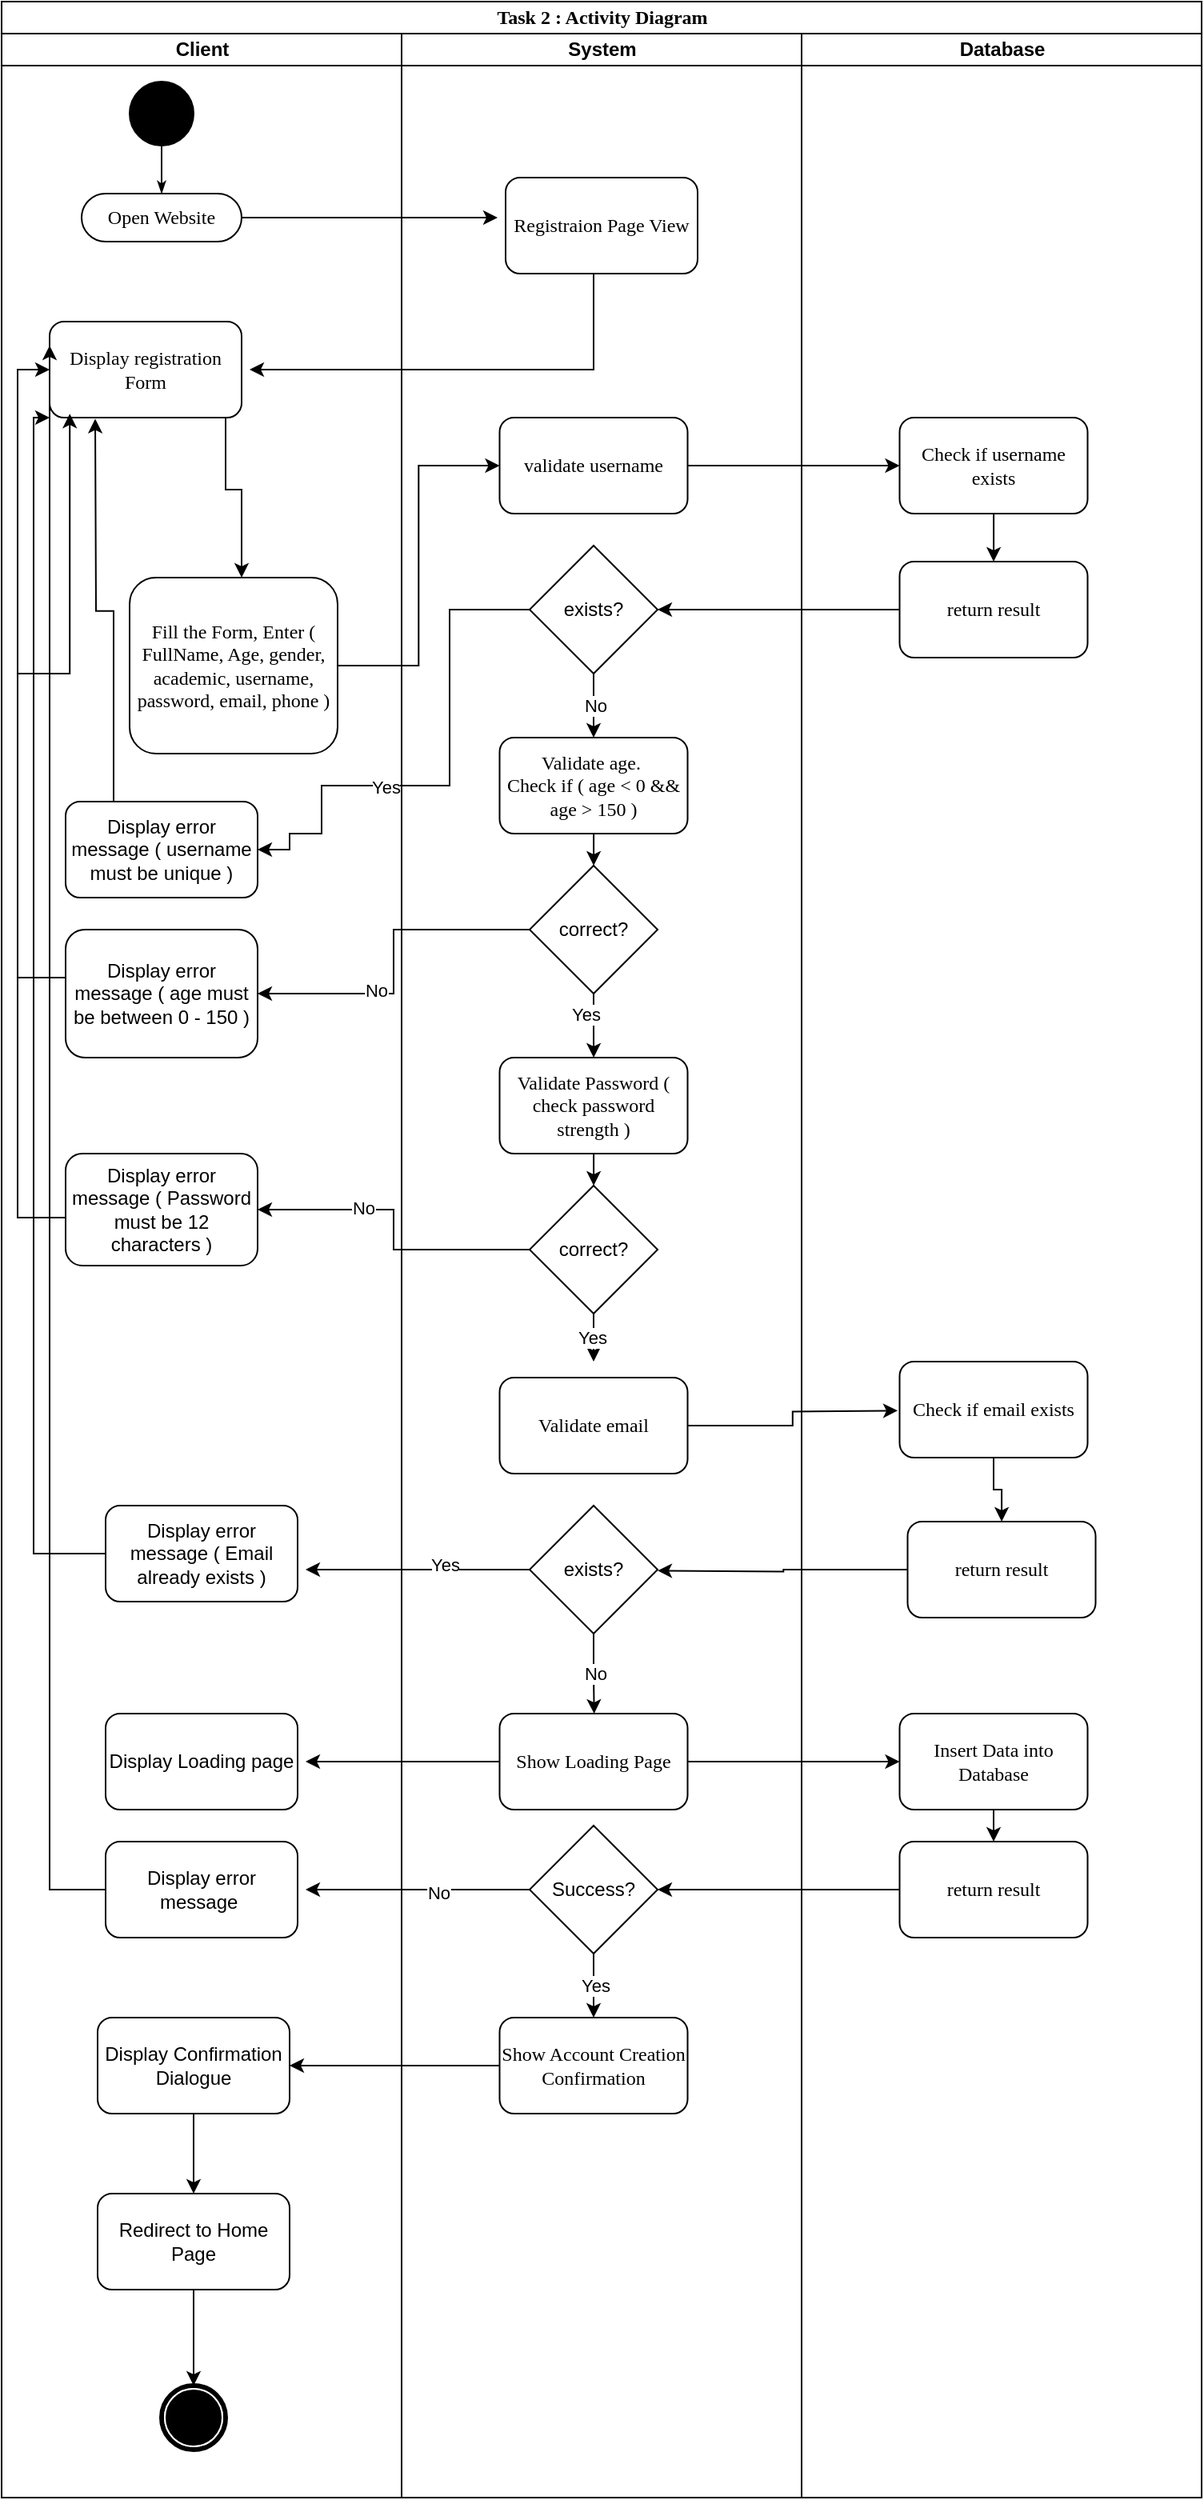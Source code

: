 <mxfile version="24.7.7">
  <diagram name="Page-1" id="0783ab3e-0a74-02c8-0abd-f7b4e66b4bec">
    <mxGraphModel dx="1444" dy="1140" grid="1" gridSize="10" guides="1" tooltips="1" connect="1" arrows="1" fold="1" page="1" pageScale="1" pageWidth="850" pageHeight="1100" background="none" math="0" shadow="0">
      <root>
        <mxCell id="0" />
        <mxCell id="1" parent="0" />
        <mxCell id="1c1d494c118603dd-1" value="Task 2 : Activity Diagram" style="swimlane;html=1;childLayout=stackLayout;startSize=20;rounded=0;shadow=0;comic=0;labelBackgroundColor=none;strokeWidth=1;fontFamily=Verdana;fontSize=12;align=center;" parent="1" vertex="1">
          <mxGeometry x="40" y="170" width="750" height="1560" as="geometry" />
        </mxCell>
        <mxCell id="uoBKEmt0VmtqSTgPxaB2-60" style="edgeStyle=orthogonalEdgeStyle;rounded=0;orthogonalLoop=1;jettySize=auto;html=1;entryX=1;entryY=0.5;entryDx=0;entryDy=0;exitX=0.5;exitY=1;exitDx=0;exitDy=0;" edge="1" parent="1c1d494c118603dd-1" source="uoBKEmt0VmtqSTgPxaB2-78">
          <mxGeometry relative="1" as="geometry">
            <mxPoint x="370" y="180" as="sourcePoint" />
            <mxPoint x="155" y="230" as="targetPoint" />
            <Array as="points">
              <mxPoint x="370" y="170" />
              <mxPoint x="370" y="230" />
            </Array>
          </mxGeometry>
        </mxCell>
        <mxCell id="uoBKEmt0VmtqSTgPxaB2-97" style="edgeStyle=orthogonalEdgeStyle;rounded=0;orthogonalLoop=1;jettySize=auto;html=1;entryX=1;entryY=0.5;entryDx=0;entryDy=0;" edge="1" parent="1c1d494c118603dd-1" source="uoBKEmt0VmtqSTgPxaB2-90" target="uoBKEmt0VmtqSTgPxaB2-93">
          <mxGeometry relative="1" as="geometry" />
        </mxCell>
        <mxCell id="uoBKEmt0VmtqSTgPxaB2-98" value="No" style="edgeLabel;html=1;align=center;verticalAlign=middle;resizable=0;points=[];" vertex="1" connectable="0" parent="uoBKEmt0VmtqSTgPxaB2-97">
          <mxGeometry x="0.33" y="-1" relative="1" as="geometry">
            <mxPoint as="offset" />
          </mxGeometry>
        </mxCell>
        <mxCell id="uoBKEmt0VmtqSTgPxaB2-116" style="edgeStyle=orthogonalEdgeStyle;rounded=0;orthogonalLoop=1;jettySize=auto;html=1;entryX=0;entryY=0.5;entryDx=0;entryDy=0;" edge="1" parent="1c1d494c118603dd-1" source="uoBKEmt0VmtqSTgPxaB2-113" target="uoBKEmt0VmtqSTgPxaB2-115">
          <mxGeometry relative="1" as="geometry" />
        </mxCell>
        <mxCell id="uoBKEmt0VmtqSTgPxaB2-135" style="edgeStyle=orthogonalEdgeStyle;rounded=0;orthogonalLoop=1;jettySize=auto;html=1;entryX=0;entryY=0.5;entryDx=0;entryDy=0;" edge="1" parent="1c1d494c118603dd-1" source="uoBKEmt0VmtqSTgPxaB2-74" target="uoBKEmt0VmtqSTgPxaB2-75">
          <mxGeometry relative="1" as="geometry" />
        </mxCell>
        <mxCell id="uoBKEmt0VmtqSTgPxaB2-136" style="edgeStyle=orthogonalEdgeStyle;rounded=0;orthogonalLoop=1;jettySize=auto;html=1;entryX=0;entryY=0.5;entryDx=0;entryDy=0;" edge="1" parent="1c1d494c118603dd-1" source="uoBKEmt0VmtqSTgPxaB2-75" target="uoBKEmt0VmtqSTgPxaB2-81">
          <mxGeometry relative="1" as="geometry" />
        </mxCell>
        <mxCell id="uoBKEmt0VmtqSTgPxaB2-138" style="edgeStyle=orthogonalEdgeStyle;rounded=0;orthogonalLoop=1;jettySize=auto;html=1;entryX=1;entryY=0.5;entryDx=0;entryDy=0;" edge="1" parent="1c1d494c118603dd-1" source="uoBKEmt0VmtqSTgPxaB2-83" target="uoBKEmt0VmtqSTgPxaB2-68">
          <mxGeometry relative="1" as="geometry" />
        </mxCell>
        <mxCell id="1c1d494c118603dd-2" value="Client" style="swimlane;html=1;startSize=20;" parent="1c1d494c118603dd-1" vertex="1">
          <mxGeometry y="20" width="250" height="1540" as="geometry" />
        </mxCell>
        <mxCell id="60571a20871a0731-4" value="" style="ellipse;whiteSpace=wrap;html=1;rounded=0;shadow=0;comic=0;labelBackgroundColor=none;strokeWidth=1;fillColor=#000000;fontFamily=Verdana;fontSize=12;align=center;" parent="1c1d494c118603dd-2" vertex="1">
          <mxGeometry x="80" y="30" width="40" height="40" as="geometry" />
        </mxCell>
        <mxCell id="uoBKEmt0VmtqSTgPxaB2-58" style="edgeStyle=orthogonalEdgeStyle;rounded=0;orthogonalLoop=1;jettySize=auto;html=1;" edge="1" parent="1c1d494c118603dd-2" source="60571a20871a0731-8">
          <mxGeometry relative="1" as="geometry">
            <mxPoint x="310" y="115" as="targetPoint" />
          </mxGeometry>
        </mxCell>
        <mxCell id="60571a20871a0731-8" value="Open Website" style="rounded=1;whiteSpace=wrap;html=1;shadow=0;comic=0;labelBackgroundColor=none;strokeWidth=1;fontFamily=Verdana;fontSize=12;align=center;arcSize=50;" parent="1c1d494c118603dd-2" vertex="1">
          <mxGeometry x="50" y="100" width="100" height="30" as="geometry" />
        </mxCell>
        <mxCell id="1c1d494c118603dd-27" style="edgeStyle=orthogonalEdgeStyle;rounded=0;html=1;labelBackgroundColor=none;startArrow=none;startFill=0;startSize=5;endArrow=classicThin;endFill=1;endSize=5;jettySize=auto;orthogonalLoop=1;strokeWidth=1;fontFamily=Verdana;fontSize=12" parent="1c1d494c118603dd-2" source="60571a20871a0731-4" target="60571a20871a0731-8" edge="1">
          <mxGeometry relative="1" as="geometry" />
        </mxCell>
        <mxCell id="uoBKEmt0VmtqSTgPxaB2-61" style="edgeStyle=orthogonalEdgeStyle;rounded=0;orthogonalLoop=1;jettySize=auto;html=1;exitX=0.843;exitY=0.994;exitDx=0;exitDy=0;exitPerimeter=0;" edge="1" parent="1c1d494c118603dd-2">
          <mxGeometry relative="1" as="geometry">
            <mxPoint x="138.515" y="239.64" as="sourcePoint" />
            <mxPoint x="150" y="340" as="targetPoint" />
            <Array as="points">
              <mxPoint x="140" y="240" />
              <mxPoint x="140" y="285" />
              <mxPoint x="150" y="285" />
            </Array>
          </mxGeometry>
        </mxCell>
        <mxCell id="uoBKEmt0VmtqSTgPxaB2-72" value="Display error message ( username must be unique )" style="rounded=1;whiteSpace=wrap;html=1;" vertex="1" parent="1c1d494c118603dd-2">
          <mxGeometry x="40" y="480" width="120" height="60" as="geometry" />
        </mxCell>
        <mxCell id="uoBKEmt0VmtqSTgPxaB2-73" style="edgeStyle=orthogonalEdgeStyle;rounded=0;orthogonalLoop=1;jettySize=auto;html=1;exitX=0.25;exitY=0;exitDx=0;exitDy=0;entryX=0.081;entryY=1.013;entryDx=0;entryDy=0;entryPerimeter=0;" edge="1" parent="1c1d494c118603dd-2" source="uoBKEmt0VmtqSTgPxaB2-72">
          <mxGeometry relative="1" as="geometry">
            <mxPoint x="58.505" y="240.78" as="targetPoint" />
          </mxGeometry>
        </mxCell>
        <mxCell id="uoBKEmt0VmtqSTgPxaB2-74" value="&lt;span style=&quot;font-family: Verdana;&quot;&gt;Fill the Form, Enter ( FullName, Age, gender, academic, username, password, email, phone )&lt;/span&gt;" style="rounded=1;whiteSpace=wrap;html=1;" vertex="1" parent="1c1d494c118603dd-2">
          <mxGeometry x="80" y="340" width="130" height="110" as="geometry" />
        </mxCell>
        <mxCell id="uoBKEmt0VmtqSTgPxaB2-79" value="&lt;span style=&quot;font-family: Verdana;&quot;&gt;Display registration Form&lt;/span&gt;" style="rounded=1;whiteSpace=wrap;html=1;" vertex="1" parent="1c1d494c118603dd-2">
          <mxGeometry x="30" y="180" width="120" height="60" as="geometry" />
        </mxCell>
        <mxCell id="60571a20871a0731-5" value="" style="shape=mxgraph.bpmn.shape;html=1;verticalLabelPosition=bottom;labelBackgroundColor=#ffffff;verticalAlign=top;perimeter=ellipsePerimeter;outline=end;symbol=terminate;rounded=0;shadow=0;comic=0;strokeWidth=1;fontFamily=Verdana;fontSize=12;align=center;" parent="1c1d494c118603dd-2" vertex="1">
          <mxGeometry x="100" y="1470" width="40" height="40" as="geometry" />
        </mxCell>
        <mxCell id="uoBKEmt0VmtqSTgPxaB2-94" style="edgeStyle=orthogonalEdgeStyle;rounded=0;orthogonalLoop=1;jettySize=auto;html=1;entryX=0;entryY=0.5;entryDx=0;entryDy=0;exitX=0;exitY=0.5;exitDx=0;exitDy=0;" edge="1" parent="1c1d494c118603dd-2" source="uoBKEmt0VmtqSTgPxaB2-93" target="uoBKEmt0VmtqSTgPxaB2-79">
          <mxGeometry relative="1" as="geometry">
            <mxPoint x="30" y="370" as="targetPoint" />
            <Array as="points">
              <mxPoint x="40" y="740" />
              <mxPoint x="10" y="740" />
              <mxPoint x="10" y="210" />
            </Array>
          </mxGeometry>
        </mxCell>
        <mxCell id="uoBKEmt0VmtqSTgPxaB2-93" value="Display error message ( Password must be 12 characters )" style="rounded=1;whiteSpace=wrap;html=1;" vertex="1" parent="1c1d494c118603dd-2">
          <mxGeometry x="40" y="700" width="120" height="70" as="geometry" />
        </mxCell>
        <mxCell id="uoBKEmt0VmtqSTgPxaB2-109" style="edgeStyle=orthogonalEdgeStyle;rounded=0;orthogonalLoop=1;jettySize=auto;html=1;entryX=0;entryY=1;entryDx=0;entryDy=0;" edge="1" parent="1c1d494c118603dd-2" source="uoBKEmt0VmtqSTgPxaB2-107" target="uoBKEmt0VmtqSTgPxaB2-79">
          <mxGeometry relative="1" as="geometry">
            <mxPoint x="20" y="530" as="targetPoint" />
            <Array as="points">
              <mxPoint x="20" y="950" />
              <mxPoint x="20" y="240" />
            </Array>
          </mxGeometry>
        </mxCell>
        <mxCell id="uoBKEmt0VmtqSTgPxaB2-107" value="Display error message ( Email already exists )" style="rounded=1;whiteSpace=wrap;html=1;" vertex="1" parent="1c1d494c118603dd-2">
          <mxGeometry x="65" y="920" width="120" height="60" as="geometry" />
        </mxCell>
        <mxCell id="uoBKEmt0VmtqSTgPxaB2-125" style="edgeStyle=orthogonalEdgeStyle;rounded=0;orthogonalLoop=1;jettySize=auto;html=1;entryX=0;entryY=0.25;entryDx=0;entryDy=0;" edge="1" parent="1c1d494c118603dd-2" source="uoBKEmt0VmtqSTgPxaB2-124" target="uoBKEmt0VmtqSTgPxaB2-79">
          <mxGeometry relative="1" as="geometry">
            <mxPoint x="30" y="620" as="targetPoint" />
            <Array as="points">
              <mxPoint x="30" y="1160" />
            </Array>
          </mxGeometry>
        </mxCell>
        <mxCell id="uoBKEmt0VmtqSTgPxaB2-124" value="Display error message&amp;nbsp;" style="rounded=1;whiteSpace=wrap;html=1;" vertex="1" parent="1c1d494c118603dd-2">
          <mxGeometry x="65" y="1130" width="120" height="60" as="geometry" />
        </mxCell>
        <mxCell id="uoBKEmt0VmtqSTgPxaB2-133" style="edgeStyle=orthogonalEdgeStyle;rounded=0;orthogonalLoop=1;jettySize=auto;html=1;exitX=0.5;exitY=1;exitDx=0;exitDy=0;entryX=0.5;entryY=0;entryDx=0;entryDy=0;" edge="1" parent="1c1d494c118603dd-2" source="uoBKEmt0VmtqSTgPxaB2-129" target="uoBKEmt0VmtqSTgPxaB2-130">
          <mxGeometry relative="1" as="geometry" />
        </mxCell>
        <mxCell id="uoBKEmt0VmtqSTgPxaB2-129" value="Display Confirmation Dialogue" style="rounded=1;whiteSpace=wrap;html=1;" vertex="1" parent="1c1d494c118603dd-2">
          <mxGeometry x="60" y="1240" width="120" height="60" as="geometry" />
        </mxCell>
        <mxCell id="uoBKEmt0VmtqSTgPxaB2-134" style="edgeStyle=orthogonalEdgeStyle;rounded=0;orthogonalLoop=1;jettySize=auto;html=1;exitX=0.5;exitY=1;exitDx=0;exitDy=0;entryX=0.5;entryY=0;entryDx=0;entryDy=0;" edge="1" parent="1c1d494c118603dd-2" source="uoBKEmt0VmtqSTgPxaB2-130" target="60571a20871a0731-5">
          <mxGeometry relative="1" as="geometry" />
        </mxCell>
        <mxCell id="uoBKEmt0VmtqSTgPxaB2-130" value="Redirect to Home Page" style="rounded=1;whiteSpace=wrap;html=1;" vertex="1" parent="1c1d494c118603dd-2">
          <mxGeometry x="60" y="1350" width="120" height="60" as="geometry" />
        </mxCell>
        <mxCell id="uoBKEmt0VmtqSTgPxaB2-173" value="Display error message ( age must be between 0 - 150 )" style="rounded=1;whiteSpace=wrap;html=1;" vertex="1" parent="1c1d494c118603dd-2">
          <mxGeometry x="40" y="560" width="120" height="80" as="geometry" />
        </mxCell>
        <mxCell id="uoBKEmt0VmtqSTgPxaB2-175" style="edgeStyle=orthogonalEdgeStyle;rounded=0;orthogonalLoop=1;jettySize=auto;html=1;entryX=0.105;entryY=0.96;entryDx=0;entryDy=0;entryPerimeter=0;" edge="1" parent="1c1d494c118603dd-2" source="uoBKEmt0VmtqSTgPxaB2-173" target="uoBKEmt0VmtqSTgPxaB2-79">
          <mxGeometry relative="1" as="geometry">
            <Array as="points">
              <mxPoint x="10" y="590" />
              <mxPoint x="10" y="400" />
              <mxPoint x="43" y="400" />
            </Array>
          </mxGeometry>
        </mxCell>
        <mxCell id="uoBKEmt0VmtqSTgPxaB2-183" value="Display Loading page" style="rounded=1;whiteSpace=wrap;html=1;" vertex="1" parent="1c1d494c118603dd-2">
          <mxGeometry x="65" y="1050" width="120" height="60" as="geometry" />
        </mxCell>
        <mxCell id="1c1d494c118603dd-4" value="System" style="swimlane;html=1;startSize=20;" parent="1c1d494c118603dd-1" vertex="1">
          <mxGeometry x="250" y="20" width="250" height="1540" as="geometry" />
        </mxCell>
        <mxCell id="1c1d494c118603dd-37" style="edgeStyle=none;rounded=0;html=1;labelBackgroundColor=none;startArrow=none;startFill=0;startSize=5;endArrow=classicThin;endFill=1;endSize=5;jettySize=auto;orthogonalLoop=1;strokeWidth=1;fontFamily=Verdana;fontSize=12" parent="1c1d494c118603dd-4" target="1c1d494c118603dd-8" edge="1">
          <mxGeometry relative="1" as="geometry">
            <mxPoint x="70.565" y="298" as="sourcePoint" />
          </mxGeometry>
        </mxCell>
        <mxCell id="1c1d494c118603dd-44" style="edgeStyle=none;rounded=0;html=1;labelBackgroundColor=none;startArrow=none;startFill=0;startSize=5;endArrow=classicThin;endFill=1;endSize=5;jettySize=auto;orthogonalLoop=1;strokeWidth=1;fontFamily=Verdana;fontSize=12" parent="1c1d494c118603dd-4" target="1c1d494c118603dd-19" edge="1">
          <mxGeometry relative="1" as="geometry">
            <mxPoint x="120" y="700" as="sourcePoint" />
          </mxGeometry>
        </mxCell>
        <mxCell id="1c1d494c118603dd-49" style="edgeStyle=none;rounded=0;html=1;dashed=1;labelBackgroundColor=none;startArrow=none;startFill=0;startSize=5;endArrow=oval;endFill=0;endSize=5;jettySize=auto;orthogonalLoop=1;strokeWidth=1;fontFamily=Verdana;fontSize=12" parent="1c1d494c118603dd-4" source="1c1d494c118603dd-20" edge="1">
          <mxGeometry relative="1" as="geometry">
            <mxPoint x="85" y="281.814" as="targetPoint" />
          </mxGeometry>
        </mxCell>
        <mxCell id="1c1d494c118603dd-57" style="edgeStyle=none;rounded=0;html=1;dashed=1;labelBackgroundColor=none;startArrow=none;startFill=0;startSize=5;endArrow=oval;endFill=0;endSize=5;jettySize=auto;orthogonalLoop=1;strokeWidth=1;fontFamily=Verdana;fontSize=12" parent="1c1d494c118603dd-4" source="1c1d494c118603dd-25" edge="1">
          <mxGeometry relative="1" as="geometry">
            <mxPoint x="35" y="623.028" as="targetPoint" />
          </mxGeometry>
        </mxCell>
        <mxCell id="1c1d494c118603dd-58" style="edgeStyle=none;rounded=0;html=1;dashed=1;labelBackgroundColor=none;startArrow=none;startFill=0;startSize=5;endArrow=oval;endFill=0;endSize=5;jettySize=auto;orthogonalLoop=1;strokeWidth=1;fontFamily=Verdana;fontSize=12" parent="1c1d494c118603dd-4" target="1c1d494c118603dd-19" edge="1">
          <mxGeometry relative="1" as="geometry">
            <mxPoint x="169.6" y="785" as="sourcePoint" />
          </mxGeometry>
        </mxCell>
        <mxCell id="uoBKEmt0VmtqSTgPxaB2-146" value="No" style="edgeStyle=orthogonalEdgeStyle;rounded=0;orthogonalLoop=1;jettySize=auto;html=1;" edge="1" parent="1c1d494c118603dd-4" source="uoBKEmt0VmtqSTgPxaB2-68">
          <mxGeometry relative="1" as="geometry">
            <mxPoint x="120" y="440" as="targetPoint" />
          </mxGeometry>
        </mxCell>
        <mxCell id="uoBKEmt0VmtqSTgPxaB2-68" value="exists?" style="rhombus;whiteSpace=wrap;html=1;" vertex="1" parent="1c1d494c118603dd-4">
          <mxGeometry x="80" y="320" width="80" height="80" as="geometry" />
        </mxCell>
        <mxCell id="uoBKEmt0VmtqSTgPxaB2-75" value="&lt;span style=&quot;font-family: Verdana;&quot;&gt;validate username&lt;/span&gt;" style="rounded=1;whiteSpace=wrap;html=1;" vertex="1" parent="1c1d494c118603dd-4">
          <mxGeometry x="61.25" y="240" width="117.5" height="60" as="geometry" />
        </mxCell>
        <mxCell id="uoBKEmt0VmtqSTgPxaB2-78" value="&lt;span style=&quot;font-family: Verdana;&quot;&gt;Registraion Page View&lt;/span&gt;" style="rounded=1;whiteSpace=wrap;html=1;" vertex="1" parent="1c1d494c118603dd-4">
          <mxGeometry x="65" y="90" width="120" height="60" as="geometry" />
        </mxCell>
        <mxCell id="uoBKEmt0VmtqSTgPxaB2-180" style="edgeStyle=orthogonalEdgeStyle;rounded=0;orthogonalLoop=1;jettySize=auto;html=1;entryX=0.5;entryY=0;entryDx=0;entryDy=0;" edge="1" parent="1c1d494c118603dd-4" source="uoBKEmt0VmtqSTgPxaB2-86" target="uoBKEmt0VmtqSTgPxaB2-90">
          <mxGeometry relative="1" as="geometry" />
        </mxCell>
        <mxCell id="uoBKEmt0VmtqSTgPxaB2-86" value="&lt;span style=&quot;font-family: Verdana;&quot;&gt;Validate Password ( check password strength )&lt;/span&gt;" style="rounded=1;whiteSpace=wrap;html=1;" vertex="1" parent="1c1d494c118603dd-4">
          <mxGeometry x="61.25" y="640" width="117.5" height="60" as="geometry" />
        </mxCell>
        <mxCell id="uoBKEmt0VmtqSTgPxaB2-95" style="edgeStyle=orthogonalEdgeStyle;rounded=0;orthogonalLoop=1;jettySize=auto;html=1;exitX=0.5;exitY=1;exitDx=0;exitDy=0;" edge="1" parent="1c1d494c118603dd-4" source="uoBKEmt0VmtqSTgPxaB2-90">
          <mxGeometry relative="1" as="geometry">
            <mxPoint x="120" y="830" as="targetPoint" />
          </mxGeometry>
        </mxCell>
        <mxCell id="uoBKEmt0VmtqSTgPxaB2-96" value="Yes" style="edgeLabel;html=1;align=center;verticalAlign=middle;resizable=0;points=[];" vertex="1" connectable="0" parent="uoBKEmt0VmtqSTgPxaB2-95">
          <mxGeometry x="-0.02" y="-1" relative="1" as="geometry">
            <mxPoint as="offset" />
          </mxGeometry>
        </mxCell>
        <mxCell id="uoBKEmt0VmtqSTgPxaB2-90" value="correct?" style="rhombus;whiteSpace=wrap;html=1;" vertex="1" parent="1c1d494c118603dd-4">
          <mxGeometry x="80" y="720" width="80" height="80" as="geometry" />
        </mxCell>
        <mxCell id="uoBKEmt0VmtqSTgPxaB2-101" style="edgeStyle=orthogonalEdgeStyle;rounded=0;orthogonalLoop=1;jettySize=auto;html=1;exitX=1;exitY=0.5;exitDx=0;exitDy=0;" edge="1" parent="1c1d494c118603dd-4" source="uoBKEmt0VmtqSTgPxaB2-99">
          <mxGeometry relative="1" as="geometry">
            <mxPoint x="310" y="860.667" as="targetPoint" />
          </mxGeometry>
        </mxCell>
        <mxCell id="uoBKEmt0VmtqSTgPxaB2-99" value="&lt;span style=&quot;font-family: Verdana;&quot;&gt;Validate email&lt;/span&gt;" style="rounded=1;whiteSpace=wrap;html=1;" vertex="1" parent="1c1d494c118603dd-4">
          <mxGeometry x="61.25" y="840" width="117.5" height="60" as="geometry" />
        </mxCell>
        <mxCell id="uoBKEmt0VmtqSTgPxaB2-108" style="edgeStyle=orthogonalEdgeStyle;rounded=0;orthogonalLoop=1;jettySize=auto;html=1;" edge="1" parent="1c1d494c118603dd-4" source="uoBKEmt0VmtqSTgPxaB2-106">
          <mxGeometry relative="1" as="geometry">
            <mxPoint x="-60" y="960" as="targetPoint" />
          </mxGeometry>
        </mxCell>
        <mxCell id="uoBKEmt0VmtqSTgPxaB2-110" value="Yes" style="edgeLabel;html=1;align=center;verticalAlign=middle;resizable=0;points=[];" vertex="1" connectable="0" parent="uoBKEmt0VmtqSTgPxaB2-108">
          <mxGeometry x="-0.236" y="-3" relative="1" as="geometry">
            <mxPoint as="offset" />
          </mxGeometry>
        </mxCell>
        <mxCell id="uoBKEmt0VmtqSTgPxaB2-111" value="No" style="edgeStyle=orthogonalEdgeStyle;rounded=0;orthogonalLoop=1;jettySize=auto;html=1;exitX=0.5;exitY=1;exitDx=0;exitDy=0;" edge="1" parent="1c1d494c118603dd-4" source="uoBKEmt0VmtqSTgPxaB2-106">
          <mxGeometry relative="1" as="geometry">
            <mxPoint x="120.333" y="1050" as="targetPoint" />
          </mxGeometry>
        </mxCell>
        <mxCell id="uoBKEmt0VmtqSTgPxaB2-106" value="exists?" style="rhombus;whiteSpace=wrap;html=1;" vertex="1" parent="1c1d494c118603dd-4">
          <mxGeometry x="80" y="920" width="80" height="80" as="geometry" />
        </mxCell>
        <mxCell id="uoBKEmt0VmtqSTgPxaB2-182" style="edgeStyle=orthogonalEdgeStyle;rounded=0;orthogonalLoop=1;jettySize=auto;html=1;" edge="1" parent="1c1d494c118603dd-4" source="uoBKEmt0VmtqSTgPxaB2-113">
          <mxGeometry relative="1" as="geometry">
            <mxPoint x="-60.0" y="1080" as="targetPoint" />
          </mxGeometry>
        </mxCell>
        <mxCell id="uoBKEmt0VmtqSTgPxaB2-113" value="&lt;span style=&quot;font-family: Verdana;&quot;&gt;Show Loading Page&lt;/span&gt;" style="rounded=1;whiteSpace=wrap;html=1;" vertex="1" parent="1c1d494c118603dd-4">
          <mxGeometry x="61.25" y="1050" width="117.5" height="60" as="geometry" />
        </mxCell>
        <mxCell id="uoBKEmt0VmtqSTgPxaB2-122" style="edgeStyle=orthogonalEdgeStyle;rounded=0;orthogonalLoop=1;jettySize=auto;html=1;exitX=0;exitY=0.5;exitDx=0;exitDy=0;" edge="1" parent="1c1d494c118603dd-4" source="uoBKEmt0VmtqSTgPxaB2-121">
          <mxGeometry relative="1" as="geometry">
            <mxPoint x="-60" y="1160" as="targetPoint" />
          </mxGeometry>
        </mxCell>
        <mxCell id="uoBKEmt0VmtqSTgPxaB2-123" value="No" style="edgeLabel;html=1;align=center;verticalAlign=middle;resizable=0;points=[];" vertex="1" connectable="0" parent="uoBKEmt0VmtqSTgPxaB2-122">
          <mxGeometry x="-0.17" y="2" relative="1" as="geometry">
            <mxPoint x="1" as="offset" />
          </mxGeometry>
        </mxCell>
        <mxCell id="uoBKEmt0VmtqSTgPxaB2-126" value="Yes" style="edgeStyle=orthogonalEdgeStyle;rounded=0;orthogonalLoop=1;jettySize=auto;html=1;" edge="1" parent="1c1d494c118603dd-4" source="uoBKEmt0VmtqSTgPxaB2-121">
          <mxGeometry relative="1" as="geometry">
            <mxPoint x="120" y="1240" as="targetPoint" />
          </mxGeometry>
        </mxCell>
        <mxCell id="uoBKEmt0VmtqSTgPxaB2-121" value="Success?" style="rhombus;whiteSpace=wrap;html=1;" vertex="1" parent="1c1d494c118603dd-4">
          <mxGeometry x="80" y="1120" width="80" height="80" as="geometry" />
        </mxCell>
        <mxCell id="uoBKEmt0VmtqSTgPxaB2-128" style="edgeStyle=orthogonalEdgeStyle;rounded=0;orthogonalLoop=1;jettySize=auto;html=1;" edge="1" parent="1c1d494c118603dd-4" source="uoBKEmt0VmtqSTgPxaB2-127">
          <mxGeometry relative="1" as="geometry">
            <mxPoint x="-70" y="1270" as="targetPoint" />
          </mxGeometry>
        </mxCell>
        <mxCell id="uoBKEmt0VmtqSTgPxaB2-127" value="&lt;span style=&quot;font-family: Verdana;&quot;&gt;Show Account Creation Confirmation&lt;/span&gt;" style="rounded=1;whiteSpace=wrap;html=1;" vertex="1" parent="1c1d494c118603dd-4">
          <mxGeometry x="61.25" y="1240" width="117.5" height="60" as="geometry" />
        </mxCell>
        <mxCell id="uoBKEmt0VmtqSTgPxaB2-179" style="edgeStyle=orthogonalEdgeStyle;rounded=0;orthogonalLoop=1;jettySize=auto;html=1;entryX=0.5;entryY=0;entryDx=0;entryDy=0;" edge="1" parent="1c1d494c118603dd-4" source="uoBKEmt0VmtqSTgPxaB2-141" target="uoBKEmt0VmtqSTgPxaB2-169">
          <mxGeometry relative="1" as="geometry" />
        </mxCell>
        <mxCell id="uoBKEmt0VmtqSTgPxaB2-141" value="&lt;span style=&quot;font-family: Verdana;&quot;&gt;Validate age.&amp;nbsp;&lt;br&gt;&lt;/span&gt;&lt;span style=&quot;font-family: Verdana;&quot;&gt;Check if ( age &amp;lt; 0 &amp;amp;&amp;amp; age &amp;gt; 150 )&lt;/span&gt;&lt;span style=&quot;font-family: Verdana;&quot;&gt;&lt;br&gt;&lt;/span&gt;" style="rounded=1;whiteSpace=wrap;html=1;" vertex="1" parent="1c1d494c118603dd-4">
          <mxGeometry x="61.25" y="440" width="117.5" height="60" as="geometry" />
        </mxCell>
        <mxCell id="uoBKEmt0VmtqSTgPxaB2-171" style="edgeStyle=orthogonalEdgeStyle;rounded=0;orthogonalLoop=1;jettySize=auto;html=1;exitX=0.5;exitY=1;exitDx=0;exitDy=0;" edge="1" parent="1c1d494c118603dd-4" source="uoBKEmt0VmtqSTgPxaB2-169" target="uoBKEmt0VmtqSTgPxaB2-86">
          <mxGeometry relative="1" as="geometry" />
        </mxCell>
        <mxCell id="uoBKEmt0VmtqSTgPxaB2-176" value="Yes" style="edgeLabel;html=1;align=center;verticalAlign=middle;resizable=0;points=[];" vertex="1" connectable="0" parent="uoBKEmt0VmtqSTgPxaB2-171">
          <mxGeometry x="-0.465" y="-4" relative="1" as="geometry">
            <mxPoint x="-1" y="2" as="offset" />
          </mxGeometry>
        </mxCell>
        <mxCell id="uoBKEmt0VmtqSTgPxaB2-169" value="correct?" style="rhombus;whiteSpace=wrap;html=1;" vertex="1" parent="1c1d494c118603dd-4">
          <mxGeometry x="80" y="520" width="80" height="80" as="geometry" />
        </mxCell>
        <mxCell id="uoBKEmt0VmtqSTgPxaB2-45" value="Database" style="swimlane;html=1;startSize=20;" vertex="1" parent="1c1d494c118603dd-1">
          <mxGeometry x="500" y="20" width="250" height="1540" as="geometry" />
        </mxCell>
        <mxCell id="uoBKEmt0VmtqSTgPxaB2-46" style="edgeStyle=none;rounded=0;html=1;labelBackgroundColor=none;startArrow=none;startFill=0;startSize=5;endArrow=classicThin;endFill=1;endSize=5;jettySize=auto;orthogonalLoop=1;strokeWidth=1;fontFamily=Verdana;fontSize=12" edge="1" parent="uoBKEmt0VmtqSTgPxaB2-45">
          <mxGeometry relative="1" as="geometry">
            <mxPoint x="70.565" y="298" as="sourcePoint" />
          </mxGeometry>
        </mxCell>
        <mxCell id="uoBKEmt0VmtqSTgPxaB2-47" style="edgeStyle=none;rounded=0;html=1;labelBackgroundColor=none;startArrow=none;startFill=0;startSize=5;endArrow=classicThin;endFill=1;endSize=5;jettySize=auto;orthogonalLoop=1;strokeWidth=1;fontFamily=Verdana;fontSize=12" edge="1" parent="uoBKEmt0VmtqSTgPxaB2-45">
          <mxGeometry relative="1" as="geometry">
            <mxPoint x="120" y="700" as="sourcePoint" />
          </mxGeometry>
        </mxCell>
        <mxCell id="uoBKEmt0VmtqSTgPxaB2-50" style="edgeStyle=none;rounded=0;html=1;dashed=1;labelBackgroundColor=none;startArrow=none;startFill=0;startSize=5;endArrow=oval;endFill=0;endSize=5;jettySize=auto;orthogonalLoop=1;strokeWidth=1;fontFamily=Verdana;fontSize=12" edge="1" parent="uoBKEmt0VmtqSTgPxaB2-45">
          <mxGeometry relative="1" as="geometry">
            <mxPoint x="85" y="281.814" as="targetPoint" />
          </mxGeometry>
        </mxCell>
        <mxCell id="uoBKEmt0VmtqSTgPxaB2-51" style="edgeStyle=none;rounded=0;html=1;dashed=1;labelBackgroundColor=none;startArrow=none;startFill=0;startSize=5;endArrow=oval;endFill=0;endSize=5;jettySize=auto;orthogonalLoop=1;strokeWidth=1;fontFamily=Verdana;fontSize=12" edge="1" parent="uoBKEmt0VmtqSTgPxaB2-45">
          <mxGeometry relative="1" as="geometry">
            <mxPoint x="35" y="623.028" as="targetPoint" />
          </mxGeometry>
        </mxCell>
        <mxCell id="uoBKEmt0VmtqSTgPxaB2-52" style="edgeStyle=none;rounded=0;html=1;dashed=1;labelBackgroundColor=none;startArrow=none;startFill=0;startSize=5;endArrow=oval;endFill=0;endSize=5;jettySize=auto;orthogonalLoop=1;strokeWidth=1;fontFamily=Verdana;fontSize=12" edge="1" parent="uoBKEmt0VmtqSTgPxaB2-45">
          <mxGeometry relative="1" as="geometry">
            <mxPoint x="169.6" y="785" as="sourcePoint" />
          </mxGeometry>
        </mxCell>
        <mxCell id="uoBKEmt0VmtqSTgPxaB2-137" style="edgeStyle=orthogonalEdgeStyle;rounded=0;orthogonalLoop=1;jettySize=auto;html=1;entryX=0.5;entryY=0;entryDx=0;entryDy=0;" edge="1" parent="uoBKEmt0VmtqSTgPxaB2-45" source="uoBKEmt0VmtqSTgPxaB2-81" target="uoBKEmt0VmtqSTgPxaB2-83">
          <mxGeometry relative="1" as="geometry" />
        </mxCell>
        <mxCell id="uoBKEmt0VmtqSTgPxaB2-81" value="&lt;span style=&quot;font-family: Verdana;&quot;&gt;Check if username exists&lt;/span&gt;" style="rounded=1;whiteSpace=wrap;html=1;" vertex="1" parent="uoBKEmt0VmtqSTgPxaB2-45">
          <mxGeometry x="61.25" y="240" width="117.5" height="60" as="geometry" />
        </mxCell>
        <mxCell id="uoBKEmt0VmtqSTgPxaB2-83" value="&lt;span style=&quot;font-family: Verdana;&quot;&gt;return result&lt;/span&gt;" style="rounded=1;whiteSpace=wrap;html=1;" vertex="1" parent="uoBKEmt0VmtqSTgPxaB2-45">
          <mxGeometry x="61.25" y="330" width="117.5" height="60" as="geometry" />
        </mxCell>
        <mxCell id="uoBKEmt0VmtqSTgPxaB2-104" style="edgeStyle=orthogonalEdgeStyle;rounded=0;orthogonalLoop=1;jettySize=auto;html=1;exitX=0.5;exitY=1;exitDx=0;exitDy=0;" edge="1" parent="uoBKEmt0VmtqSTgPxaB2-45" source="uoBKEmt0VmtqSTgPxaB2-102" target="uoBKEmt0VmtqSTgPxaB2-103">
          <mxGeometry relative="1" as="geometry" />
        </mxCell>
        <mxCell id="uoBKEmt0VmtqSTgPxaB2-102" value="&lt;span style=&quot;font-family: Verdana;&quot;&gt;Check if email exists&lt;/span&gt;" style="rounded=1;whiteSpace=wrap;html=1;" vertex="1" parent="uoBKEmt0VmtqSTgPxaB2-45">
          <mxGeometry x="61.25" y="830" width="117.5" height="60" as="geometry" />
        </mxCell>
        <mxCell id="uoBKEmt0VmtqSTgPxaB2-105" style="edgeStyle=orthogonalEdgeStyle;rounded=0;orthogonalLoop=1;jettySize=auto;html=1;exitX=0;exitY=0.5;exitDx=0;exitDy=0;" edge="1" parent="uoBKEmt0VmtqSTgPxaB2-45" source="uoBKEmt0VmtqSTgPxaB2-103">
          <mxGeometry relative="1" as="geometry">
            <mxPoint x="-90" y="960.667" as="targetPoint" />
          </mxGeometry>
        </mxCell>
        <mxCell id="uoBKEmt0VmtqSTgPxaB2-103" value="&lt;span style=&quot;font-family: Verdana;&quot;&gt;return result&lt;/span&gt;" style="rounded=1;whiteSpace=wrap;html=1;" vertex="1" parent="uoBKEmt0VmtqSTgPxaB2-45">
          <mxGeometry x="66.25" y="930" width="117.5" height="60" as="geometry" />
        </mxCell>
        <mxCell id="uoBKEmt0VmtqSTgPxaB2-119" style="edgeStyle=orthogonalEdgeStyle;rounded=0;orthogonalLoop=1;jettySize=auto;html=1;exitX=0.5;exitY=1;exitDx=0;exitDy=0;" edge="1" parent="uoBKEmt0VmtqSTgPxaB2-45" source="uoBKEmt0VmtqSTgPxaB2-115" target="uoBKEmt0VmtqSTgPxaB2-118">
          <mxGeometry relative="1" as="geometry" />
        </mxCell>
        <mxCell id="uoBKEmt0VmtqSTgPxaB2-115" value="&lt;span style=&quot;font-family: Verdana;&quot;&gt;Insert Data into Database&lt;/span&gt;" style="rounded=1;whiteSpace=wrap;html=1;" vertex="1" parent="uoBKEmt0VmtqSTgPxaB2-45">
          <mxGeometry x="61.25" y="1050" width="117.5" height="60" as="geometry" />
        </mxCell>
        <mxCell id="uoBKEmt0VmtqSTgPxaB2-120" style="edgeStyle=orthogonalEdgeStyle;rounded=0;orthogonalLoop=1;jettySize=auto;html=1;" edge="1" parent="uoBKEmt0VmtqSTgPxaB2-45" source="uoBKEmt0VmtqSTgPxaB2-118">
          <mxGeometry relative="1" as="geometry">
            <mxPoint x="-90" y="1160" as="targetPoint" />
          </mxGeometry>
        </mxCell>
        <mxCell id="uoBKEmt0VmtqSTgPxaB2-118" value="&lt;span style=&quot;font-family: Verdana;&quot;&gt;return result&lt;/span&gt;" style="rounded=1;whiteSpace=wrap;html=1;" vertex="1" parent="uoBKEmt0VmtqSTgPxaB2-45">
          <mxGeometry x="61.25" y="1130" width="117.5" height="60" as="geometry" />
        </mxCell>
        <mxCell id="uoBKEmt0VmtqSTgPxaB2-172" style="edgeStyle=orthogonalEdgeStyle;rounded=0;orthogonalLoop=1;jettySize=auto;html=1;entryX=1;entryY=0.5;entryDx=0;entryDy=0;" edge="1" parent="1c1d494c118603dd-1" source="uoBKEmt0VmtqSTgPxaB2-169" target="uoBKEmt0VmtqSTgPxaB2-173">
          <mxGeometry relative="1" as="geometry">
            <mxPoint x="170" y="610" as="targetPoint" />
          </mxGeometry>
        </mxCell>
        <mxCell id="uoBKEmt0VmtqSTgPxaB2-174" value="No" style="edgeLabel;html=1;align=center;verticalAlign=middle;resizable=0;points=[];" vertex="1" connectable="0" parent="uoBKEmt0VmtqSTgPxaB2-172">
          <mxGeometry x="0.302" y="-2" relative="1" as="geometry">
            <mxPoint as="offset" />
          </mxGeometry>
        </mxCell>
        <mxCell id="uoBKEmt0VmtqSTgPxaB2-69" style="edgeStyle=orthogonalEdgeStyle;rounded=0;orthogonalLoop=1;jettySize=auto;html=1;entryX=1;entryY=0.5;entryDx=0;entryDy=0;" edge="1" parent="1c1d494c118603dd-1" source="uoBKEmt0VmtqSTgPxaB2-68" target="uoBKEmt0VmtqSTgPxaB2-72">
          <mxGeometry relative="1" as="geometry">
            <mxPoint x="150" y="520" as="targetPoint" />
            <Array as="points">
              <mxPoint x="280" y="380" />
              <mxPoint x="280" y="490" />
              <mxPoint x="200" y="490" />
              <mxPoint x="200" y="520" />
              <mxPoint x="180" y="520" />
              <mxPoint x="180" y="530" />
            </Array>
          </mxGeometry>
        </mxCell>
        <mxCell id="uoBKEmt0VmtqSTgPxaB2-70" value="Yes" style="edgeLabel;html=1;align=center;verticalAlign=middle;resizable=0;points=[];" vertex="1" connectable="0" parent="uoBKEmt0VmtqSTgPxaB2-69">
          <mxGeometry x="0.252" y="1" relative="1" as="geometry">
            <mxPoint as="offset" />
          </mxGeometry>
        </mxCell>
      </root>
    </mxGraphModel>
  </diagram>
</mxfile>
